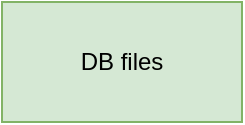 <mxfile version="21.5.0" type="github">
  <diagram name="第 1 页" id="owlcZYj40X50G6dCym4q">
    <mxGraphModel dx="1055" dy="669" grid="1" gridSize="10" guides="1" tooltips="1" connect="1" arrows="1" fold="1" page="1" pageScale="1" pageWidth="827" pageHeight="1169" math="0" shadow="0">
      <root>
        <mxCell id="0" />
        <mxCell id="1" parent="0" />
        <mxCell id="8aZoBT3rTIq1UHYwDU_b-1" value="DB files" style="rounded=0;whiteSpace=wrap;html=1;fillColor=#d5e8d4;strokeColor=#82b366;" vertex="1" parent="1">
          <mxGeometry x="200" y="230" width="120" height="60" as="geometry" />
        </mxCell>
      </root>
    </mxGraphModel>
  </diagram>
</mxfile>
